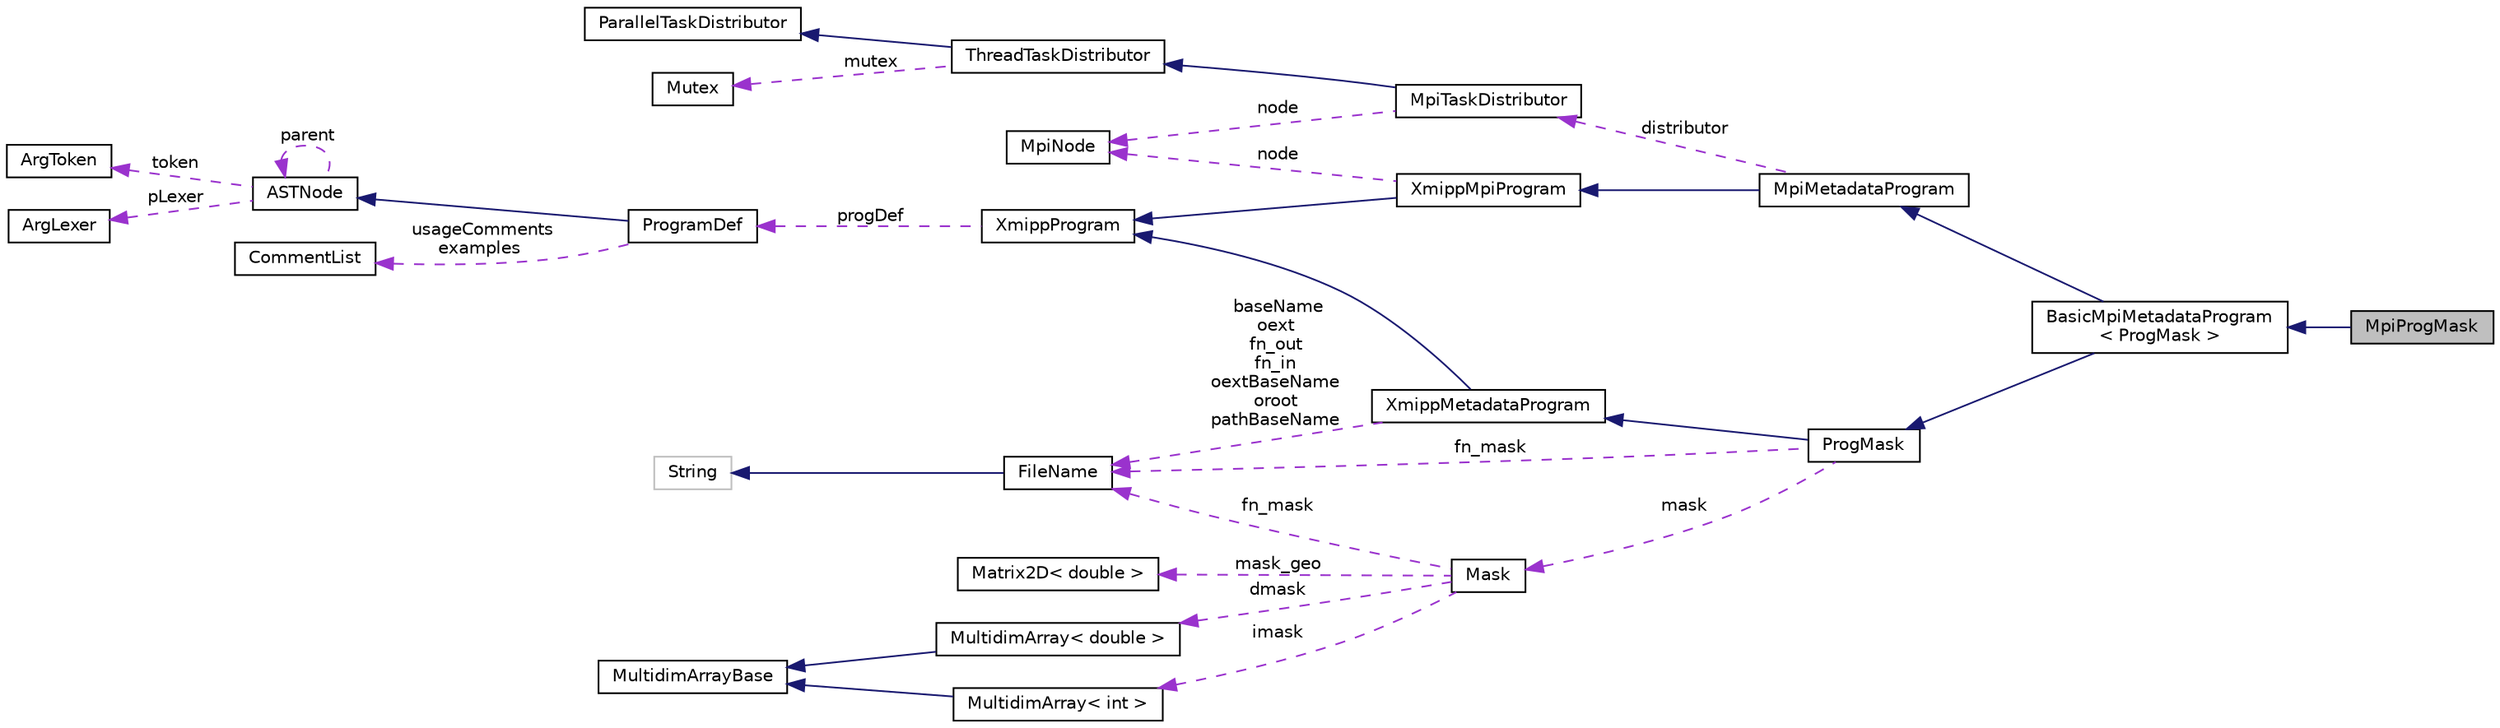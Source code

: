 digraph "MpiProgMask"
{
  edge [fontname="Helvetica",fontsize="10",labelfontname="Helvetica",labelfontsize="10"];
  node [fontname="Helvetica",fontsize="10",shape=record];
  rankdir="LR";
  Node7 [label="MpiProgMask",height=0.2,width=0.4,color="black", fillcolor="grey75", style="filled", fontcolor="black"];
  Node8 -> Node7 [dir="back",color="midnightblue",fontsize="10",style="solid",fontname="Helvetica"];
  Node8 [label="BasicMpiMetadataProgram\l\< ProgMask \>",height=0.2,width=0.4,color="black", fillcolor="white", style="filled",URL="$classBasicMpiMetadataProgram.html"];
  Node9 -> Node8 [dir="back",color="midnightblue",fontsize="10",style="solid",fontname="Helvetica"];
  Node9 [label="ProgMask",height=0.2,width=0.4,color="black", fillcolor="white", style="filled",URL="$classProgMask.html"];
  Node10 -> Node9 [dir="back",color="midnightblue",fontsize="10",style="solid",fontname="Helvetica"];
  Node10 [label="XmippMetadataProgram",height=0.2,width=0.4,color="black", fillcolor="white", style="filled",URL="$classXmippMetadataProgram.html"];
  Node11 -> Node10 [dir="back",color="midnightblue",fontsize="10",style="solid",fontname="Helvetica"];
  Node11 [label="XmippProgram",height=0.2,width=0.4,color="black", fillcolor="white", style="filled",URL="$classXmippProgram.html"];
  Node12 -> Node11 [dir="back",color="darkorchid3",fontsize="10",style="dashed",label=" progDef" ,fontname="Helvetica"];
  Node12 [label="ProgramDef",height=0.2,width=0.4,color="black", fillcolor="white", style="filled",URL="$classProgramDef.html"];
  Node13 -> Node12 [dir="back",color="midnightblue",fontsize="10",style="solid",fontname="Helvetica"];
  Node13 [label="ASTNode",height=0.2,width=0.4,color="black", fillcolor="white", style="filled",URL="$classASTNode.html"];
  Node14 -> Node13 [dir="back",color="darkorchid3",fontsize="10",style="dashed",label=" token" ,fontname="Helvetica"];
  Node14 [label="ArgToken",height=0.2,width=0.4,color="black", fillcolor="white", style="filled",URL="$classArgToken.html"];
  Node15 -> Node13 [dir="back",color="darkorchid3",fontsize="10",style="dashed",label=" pLexer" ,fontname="Helvetica"];
  Node15 [label="ArgLexer",height=0.2,width=0.4,color="black", fillcolor="white", style="filled",URL="$classArgLexer.html"];
  Node13 -> Node13 [dir="back",color="darkorchid3",fontsize="10",style="dashed",label=" parent" ,fontname="Helvetica"];
  Node16 -> Node12 [dir="back",color="darkorchid3",fontsize="10",style="dashed",label=" usageComments\nexamples" ,fontname="Helvetica"];
  Node16 [label="CommentList",height=0.2,width=0.4,color="black", fillcolor="white", style="filled",URL="$classCommentList.html"];
  Node17 -> Node10 [dir="back",color="darkorchid3",fontsize="10",style="dashed",label=" baseName\noext\nfn_out\nfn_in\noextBaseName\noroot\npathBaseName" ,fontname="Helvetica"];
  Node17 [label="FileName",height=0.2,width=0.4,color="black", fillcolor="white", style="filled",URL="$classFileName.html"];
  Node18 -> Node17 [dir="back",color="midnightblue",fontsize="10",style="solid",fontname="Helvetica"];
  Node18 [label="String",height=0.2,width=0.4,color="grey75", fillcolor="white", style="filled"];
  Node19 -> Node9 [dir="back",color="darkorchid3",fontsize="10",style="dashed",label=" mask" ,fontname="Helvetica"];
  Node19 [label="Mask",height=0.2,width=0.4,color="black", fillcolor="white", style="filled",URL="$classMask.html"];
  Node20 -> Node19 [dir="back",color="darkorchid3",fontsize="10",style="dashed",label=" mask_geo" ,fontname="Helvetica"];
  Node20 [label="Matrix2D\< double \>",height=0.2,width=0.4,color="black", fillcolor="white", style="filled",URL="$classMatrix2D.html"];
  Node21 -> Node19 [dir="back",color="darkorchid3",fontsize="10",style="dashed",label=" dmask" ,fontname="Helvetica"];
  Node21 [label="MultidimArray\< double \>",height=0.2,width=0.4,color="black", fillcolor="white", style="filled",URL="$classMultidimArray.html"];
  Node22 -> Node21 [dir="back",color="midnightblue",fontsize="10",style="solid",fontname="Helvetica"];
  Node22 [label="MultidimArrayBase",height=0.2,width=0.4,color="black", fillcolor="white", style="filled",URL="$classMultidimArrayBase.html"];
  Node23 -> Node19 [dir="back",color="darkorchid3",fontsize="10",style="dashed",label=" imask" ,fontname="Helvetica"];
  Node23 [label="MultidimArray\< int \>",height=0.2,width=0.4,color="black", fillcolor="white", style="filled",URL="$classMultidimArray.html"];
  Node22 -> Node23 [dir="back",color="midnightblue",fontsize="10",style="solid",fontname="Helvetica"];
  Node17 -> Node19 [dir="back",color="darkorchid3",fontsize="10",style="dashed",label=" fn_mask" ,fontname="Helvetica"];
  Node17 -> Node9 [dir="back",color="darkorchid3",fontsize="10",style="dashed",label=" fn_mask" ,fontname="Helvetica"];
  Node24 -> Node8 [dir="back",color="midnightblue",fontsize="10",style="solid",fontname="Helvetica"];
  Node24 [label="MpiMetadataProgram",height=0.2,width=0.4,color="black", fillcolor="white", style="filled",URL="$classMpiMetadataProgram.html"];
  Node25 -> Node24 [dir="back",color="midnightblue",fontsize="10",style="solid",fontname="Helvetica"];
  Node25 [label="XmippMpiProgram",height=0.2,width=0.4,color="black", fillcolor="white", style="filled",URL="$classXmippMpiProgram.html"];
  Node11 -> Node25 [dir="back",color="midnightblue",fontsize="10",style="solid",fontname="Helvetica"];
  Node26 -> Node25 [dir="back",color="darkorchid3",fontsize="10",style="dashed",label=" node" ,fontname="Helvetica"];
  Node26 [label="MpiNode",height=0.2,width=0.4,color="black", fillcolor="white", style="filled",URL="$classMpiNode.html"];
  Node27 -> Node24 [dir="back",color="darkorchid3",fontsize="10",style="dashed",label=" distributor" ,fontname="Helvetica"];
  Node27 [label="MpiTaskDistributor",height=0.2,width=0.4,color="black", fillcolor="white", style="filled",URL="$classMpiTaskDistributor.html"];
  Node28 -> Node27 [dir="back",color="midnightblue",fontsize="10",style="solid",fontname="Helvetica"];
  Node28 [label="ThreadTaskDistributor",height=0.2,width=0.4,color="black", fillcolor="white", style="filled",URL="$classThreadTaskDistributor.html"];
  Node29 -> Node28 [dir="back",color="midnightblue",fontsize="10",style="solid",fontname="Helvetica"];
  Node29 [label="ParallelTaskDistributor",height=0.2,width=0.4,color="black", fillcolor="white", style="filled",URL="$classParallelTaskDistributor.html"];
  Node30 -> Node28 [dir="back",color="darkorchid3",fontsize="10",style="dashed",label=" mutex" ,fontname="Helvetica"];
  Node30 [label="Mutex",height=0.2,width=0.4,color="black", fillcolor="white", style="filled",URL="$classMutex.html"];
  Node26 -> Node27 [dir="back",color="darkorchid3",fontsize="10",style="dashed",label=" node" ,fontname="Helvetica"];
}
